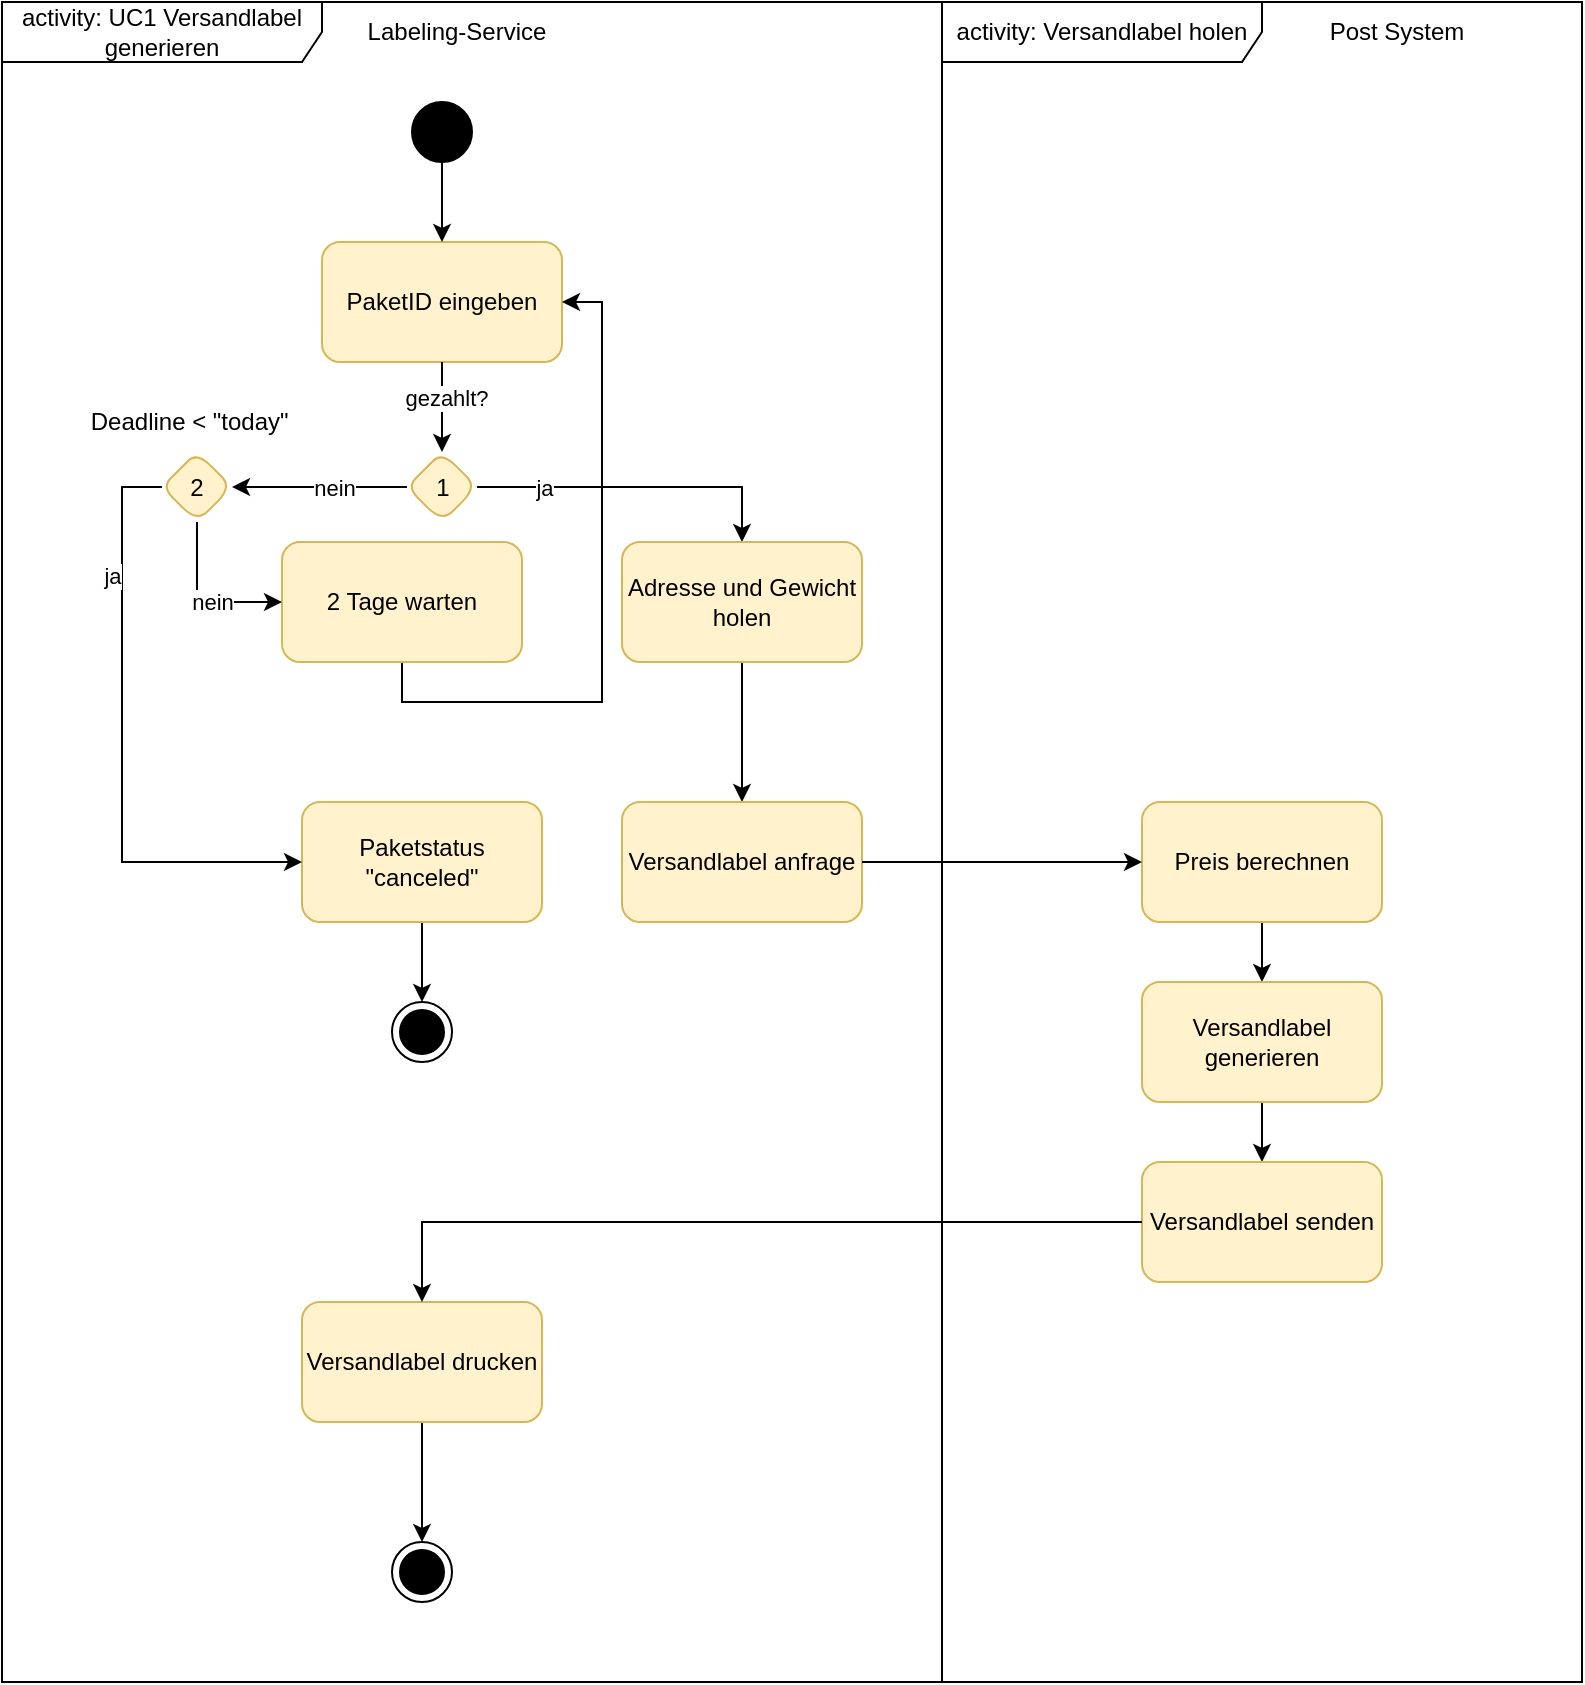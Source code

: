 <mxfile version="22.1.11" type="github">
  <diagram name="Seite-1" id="18Wy0e9a14y2iKfFiZvs">
    <mxGraphModel dx="1434" dy="754" grid="1" gridSize="10" guides="1" tooltips="1" connect="1" arrows="1" fold="1" page="1" pageScale="1" pageWidth="827" pageHeight="1169" math="0" shadow="0">
      <root>
        <mxCell id="0" />
        <mxCell id="1" parent="0" />
        <mxCell id="7-9NOZU4NKzgfEW0f55U-1" value="activity: UC1 Versandlabel generieren" style="shape=umlFrame;whiteSpace=wrap;html=1;pointerEvents=0;recursiveResize=0;container=1;collapsible=0;width=160;" parent="1" vertex="1">
          <mxGeometry x="90" y="50" width="470" height="840" as="geometry" />
        </mxCell>
        <mxCell id="7-9NOZU4NKzgfEW0f55U-20" value="" style="edgeStyle=orthogonalEdgeStyle;rounded=0;orthogonalLoop=1;jettySize=auto;html=1;entryX=0.5;entryY=0;entryDx=0;entryDy=0;" parent="7-9NOZU4NKzgfEW0f55U-1" source="7-9NOZU4NKzgfEW0f55U-2" target="7-9NOZU4NKzgfEW0f55U-8" edge="1">
          <mxGeometry relative="1" as="geometry">
            <mxPoint x="300" y="315" as="targetPoint" />
          </mxGeometry>
        </mxCell>
        <mxCell id="AlCIt3RjvGgdDV8iWQWg-56" value="ja" style="edgeLabel;html=1;align=center;verticalAlign=middle;resizable=0;points=[];" parent="7-9NOZU4NKzgfEW0f55U-20" vertex="1" connectable="0">
          <mxGeometry x="-0.635" relative="1" as="geometry">
            <mxPoint x="4" as="offset" />
          </mxGeometry>
        </mxCell>
        <mxCell id="8ZjAo5hcSu2O5ueR2Of1-4" value="PaketID eingeben" style="rounded=1;whiteSpace=wrap;html=1;fillColor=#fff2cc;strokeColor=#d6b656;" parent="7-9NOZU4NKzgfEW0f55U-1" vertex="1">
          <mxGeometry x="160" y="120" width="120" height="60" as="geometry" />
        </mxCell>
        <mxCell id="7-9NOZU4NKzgfEW0f55U-12" value="Deadline &amp;lt; &quot;today&quot;&amp;nbsp;" style="text;html=1;align=center;verticalAlign=middle;resizable=0;points=[];autosize=1;strokeColor=none;fillColor=none;" parent="7-9NOZU4NKzgfEW0f55U-1" vertex="1">
          <mxGeometry x="30" y="195" width="130" height="30" as="geometry" />
        </mxCell>
        <mxCell id="8ZjAo5hcSu2O5ueR2Of1-1" value="" style="ellipse;whiteSpace=wrap;html=1;fillColor=strokeColor;" parent="7-9NOZU4NKzgfEW0f55U-1" vertex="1">
          <mxGeometry x="205" y="50" width="30" height="30" as="geometry" />
        </mxCell>
        <mxCell id="8ZjAo5hcSu2O5ueR2Of1-5" value="" style="edgeStyle=orthogonalEdgeStyle;rounded=0;orthogonalLoop=1;jettySize=auto;html=1;" parent="7-9NOZU4NKzgfEW0f55U-1" source="8ZjAo5hcSu2O5ueR2Of1-1" target="8ZjAo5hcSu2O5ueR2Of1-4" edge="1">
          <mxGeometry relative="1" as="geometry" />
        </mxCell>
        <mxCell id="8ZjAo5hcSu2O5ueR2Of1-19" value="a" style="ellipse;html=1;shape=endState;fillColor=strokeColor;" parent="7-9NOZU4NKzgfEW0f55U-1" vertex="1">
          <mxGeometry x="195" y="770" width="30" height="30" as="geometry" />
        </mxCell>
        <mxCell id="LzYQnAHAJJttTvS5hAQ9-3" value="" style="edgeStyle=orthogonalEdgeStyle;rounded=0;orthogonalLoop=1;jettySize=auto;html=1;" edge="1" parent="7-9NOZU4NKzgfEW0f55U-1" source="7-9NOZU4NKzgfEW0f55U-22" target="LzYQnAHAJJttTvS5hAQ9-1">
          <mxGeometry relative="1" as="geometry" />
        </mxCell>
        <mxCell id="7-9NOZU4NKzgfEW0f55U-22" value="Paketstatus &quot;canceled&quot;" style="whiteSpace=wrap;html=1;fillColor=#fff2cc;strokeColor=#d6b656;rounded=1;" parent="7-9NOZU4NKzgfEW0f55U-1" vertex="1">
          <mxGeometry x="150" y="400" width="120" height="60" as="geometry" />
        </mxCell>
        <mxCell id="AlCIt3RjvGgdDV8iWQWg-78" style="edgeStyle=orthogonalEdgeStyle;rounded=0;orthogonalLoop=1;jettySize=auto;html=1;exitX=0.5;exitY=1;exitDx=0;exitDy=0;entryX=1;entryY=0.5;entryDx=0;entryDy=0;" parent="7-9NOZU4NKzgfEW0f55U-1" source="7-9NOZU4NKzgfEW0f55U-26" target="8ZjAo5hcSu2O5ueR2Of1-4" edge="1">
          <mxGeometry relative="1" as="geometry">
            <mxPoint x="200" y="370" as="targetPoint" />
          </mxGeometry>
        </mxCell>
        <mxCell id="7-9NOZU4NKzgfEW0f55U-26" value="2 Tage warten" style="whiteSpace=wrap;html=1;fillColor=#fff2cc;strokeColor=#d6b656;rounded=1;" parent="7-9NOZU4NKzgfEW0f55U-1" vertex="1">
          <mxGeometry x="140" y="270" width="120" height="60" as="geometry" />
        </mxCell>
        <mxCell id="AlCIt3RjvGgdDV8iWQWg-74" value="" style="edgeStyle=orthogonalEdgeStyle;rounded=0;orthogonalLoop=1;jettySize=auto;html=1;exitX=0.5;exitY=1;exitDx=0;exitDy=0;entryX=0;entryY=0.5;entryDx=0;entryDy=0;" parent="7-9NOZU4NKzgfEW0f55U-1" source="7-9NOZU4NKzgfEW0f55U-28" target="7-9NOZU4NKzgfEW0f55U-26" edge="1">
          <mxGeometry relative="1" as="geometry">
            <Array as="points">
              <mxPoint x="98" y="300" />
            </Array>
          </mxGeometry>
        </mxCell>
        <mxCell id="AlCIt3RjvGgdDV8iWQWg-75" value="nein" style="edgeLabel;html=1;align=center;verticalAlign=middle;resizable=0;points=[];" parent="AlCIt3RjvGgdDV8iWQWg-74" vertex="1" connectable="0">
          <mxGeometry x="0.15" relative="1" as="geometry">
            <mxPoint as="offset" />
          </mxGeometry>
        </mxCell>
        <mxCell id="AlCIt3RjvGgdDV8iWQWg-80" style="edgeStyle=orthogonalEdgeStyle;rounded=0;orthogonalLoop=1;jettySize=auto;html=1;exitX=0;exitY=0.5;exitDx=0;exitDy=0;entryX=0;entryY=0.5;entryDx=0;entryDy=0;" parent="7-9NOZU4NKzgfEW0f55U-1" source="7-9NOZU4NKzgfEW0f55U-28" target="7-9NOZU4NKzgfEW0f55U-22" edge="1">
          <mxGeometry relative="1" as="geometry" />
        </mxCell>
        <mxCell id="AlCIt3RjvGgdDV8iWQWg-81" value="ja" style="edgeLabel;html=1;align=center;verticalAlign=middle;resizable=0;points=[];" parent="AlCIt3RjvGgdDV8iWQWg-80" vertex="1" connectable="0">
          <mxGeometry x="-0.569" y="-5" relative="1" as="geometry">
            <mxPoint as="offset" />
          </mxGeometry>
        </mxCell>
        <mxCell id="7-9NOZU4NKzgfEW0f55U-28" value="2" style="rhombus;whiteSpace=wrap;html=1;fillColor=#fff2cc;strokeColor=#d6b656;rounded=1;" parent="7-9NOZU4NKzgfEW0f55U-1" vertex="1">
          <mxGeometry x="80" y="225" width="35" height="35" as="geometry" />
        </mxCell>
        <mxCell id="AlCIt3RjvGgdDV8iWQWg-1" value="Labeling-Service" style="text;html=1;strokeColor=none;fillColor=none;align=center;verticalAlign=middle;whiteSpace=wrap;rounded=0;" parent="7-9NOZU4NKzgfEW0f55U-1" vertex="1">
          <mxGeometry x="165" width="125" height="30" as="geometry" />
        </mxCell>
        <mxCell id="AlCIt3RjvGgdDV8iWQWg-65" style="edgeStyle=orthogonalEdgeStyle;rounded=0;orthogonalLoop=1;jettySize=auto;html=1;exitX=0.5;exitY=1;exitDx=0;exitDy=0;entryX=0.5;entryY=0;entryDx=0;entryDy=0;" parent="7-9NOZU4NKzgfEW0f55U-1" source="7-9NOZU4NKzgfEW0f55U-8" target="AlCIt3RjvGgdDV8iWQWg-62" edge="1">
          <mxGeometry relative="1" as="geometry" />
        </mxCell>
        <mxCell id="7-9NOZU4NKzgfEW0f55U-8" value="Adresse und Gewicht holen" style="whiteSpace=wrap;html=1;fillColor=#fff2cc;strokeColor=#d6b656;rounded=1;" parent="7-9NOZU4NKzgfEW0f55U-1" vertex="1">
          <mxGeometry x="310" y="270" width="120" height="60" as="geometry" />
        </mxCell>
        <mxCell id="AlCIt3RjvGgdDV8iWQWg-53" value="" style="edgeStyle=orthogonalEdgeStyle;rounded=0;orthogonalLoop=1;jettySize=auto;html=1;" parent="7-9NOZU4NKzgfEW0f55U-1" source="8ZjAo5hcSu2O5ueR2Of1-4" target="7-9NOZU4NKzgfEW0f55U-2" edge="1">
          <mxGeometry relative="1" as="geometry">
            <mxPoint x="330" y="230" as="sourcePoint" />
            <mxPoint x="330" y="348" as="targetPoint" />
          </mxGeometry>
        </mxCell>
        <mxCell id="AlCIt3RjvGgdDV8iWQWg-60" value="gezahlt?" style="edgeLabel;html=1;align=center;verticalAlign=middle;resizable=0;points=[];" parent="AlCIt3RjvGgdDV8iWQWg-53" vertex="1" connectable="0">
          <mxGeometry x="-0.191" y="2" relative="1" as="geometry">
            <mxPoint as="offset" />
          </mxGeometry>
        </mxCell>
        <mxCell id="7-9NOZU4NKzgfEW0f55U-2" value="1" style="rhombus;whiteSpace=wrap;html=1;fillColor=#fff2cc;strokeColor=#d6b656;rounded=1;" parent="7-9NOZU4NKzgfEW0f55U-1" vertex="1">
          <mxGeometry x="202.5" y="225" width="35" height="35" as="geometry" />
        </mxCell>
        <mxCell id="AlCIt3RjvGgdDV8iWQWg-57" value="" style="edgeStyle=orthogonalEdgeStyle;rounded=0;orthogonalLoop=1;jettySize=auto;html=1;entryX=1;entryY=0.5;entryDx=0;entryDy=0;exitX=0;exitY=0.5;exitDx=0;exitDy=0;" parent="7-9NOZU4NKzgfEW0f55U-1" source="7-9NOZU4NKzgfEW0f55U-2" target="7-9NOZU4NKzgfEW0f55U-28" edge="1">
          <mxGeometry relative="1" as="geometry">
            <mxPoint x="350" y="270" as="targetPoint" />
            <mxPoint x="248" y="253" as="sourcePoint" />
          </mxGeometry>
        </mxCell>
        <mxCell id="AlCIt3RjvGgdDV8iWQWg-61" value="nein" style="edgeLabel;html=1;align=center;verticalAlign=middle;resizable=0;points=[];" parent="AlCIt3RjvGgdDV8iWQWg-57" vertex="1" connectable="0">
          <mxGeometry x="-0.614" y="-1" relative="1" as="geometry">
            <mxPoint x="-20" y="1" as="offset" />
          </mxGeometry>
        </mxCell>
        <mxCell id="AlCIt3RjvGgdDV8iWQWg-59" style="edgeStyle=orthogonalEdgeStyle;rounded=0;orthogonalLoop=1;jettySize=auto;html=1;exitX=0.5;exitY=1;exitDx=0;exitDy=0;" parent="7-9NOZU4NKzgfEW0f55U-1" edge="1">
          <mxGeometry relative="1" as="geometry">
            <mxPoint x="190" y="210" as="sourcePoint" />
            <mxPoint x="190" y="210" as="targetPoint" />
          </mxGeometry>
        </mxCell>
        <mxCell id="AlCIt3RjvGgdDV8iWQWg-62" value="Versandlabel anfrage" style="whiteSpace=wrap;html=1;fillColor=#fff2cc;strokeColor=#d6b656;rounded=1;" parent="7-9NOZU4NKzgfEW0f55U-1" vertex="1">
          <mxGeometry x="310" y="400" width="120" height="60" as="geometry" />
        </mxCell>
        <mxCell id="AlCIt3RjvGgdDV8iWQWg-73" value="" style="edgeStyle=orthogonalEdgeStyle;rounded=0;orthogonalLoop=1;jettySize=auto;html=1;" parent="7-9NOZU4NKzgfEW0f55U-1" source="AlCIt3RjvGgdDV8iWQWg-71" target="8ZjAo5hcSu2O5ueR2Of1-19" edge="1">
          <mxGeometry relative="1" as="geometry" />
        </mxCell>
        <mxCell id="AlCIt3RjvGgdDV8iWQWg-71" value="Versandlabel drucken" style="whiteSpace=wrap;html=1;fillColor=#fff2cc;strokeColor=#d6b656;rounded=1;" parent="7-9NOZU4NKzgfEW0f55U-1" vertex="1">
          <mxGeometry x="150" y="650" width="120" height="60" as="geometry" />
        </mxCell>
        <mxCell id="LzYQnAHAJJttTvS5hAQ9-1" value="a" style="ellipse;html=1;shape=endState;fillColor=strokeColor;" vertex="1" parent="7-9NOZU4NKzgfEW0f55U-1">
          <mxGeometry x="195" y="500" width="30" height="30" as="geometry" />
        </mxCell>
        <mxCell id="AlCIt3RjvGgdDV8iWQWg-2" value="activity: Versandlabel holen" style="shape=umlFrame;whiteSpace=wrap;html=1;pointerEvents=0;recursiveResize=0;container=1;collapsible=0;width=160;" parent="1" vertex="1">
          <mxGeometry x="560" y="50" width="320" height="840" as="geometry" />
        </mxCell>
        <mxCell id="AlCIt3RjvGgdDV8iWQWg-31" value="Post System" style="text;html=1;strokeColor=none;fillColor=none;align=center;verticalAlign=middle;whiteSpace=wrap;rounded=0;" parent="AlCIt3RjvGgdDV8iWQWg-2" vertex="1">
          <mxGeometry x="165" width="125" height="30" as="geometry" />
        </mxCell>
        <mxCell id="AlCIt3RjvGgdDV8iWQWg-68" value="" style="edgeStyle=orthogonalEdgeStyle;rounded=0;orthogonalLoop=1;jettySize=auto;html=1;" parent="AlCIt3RjvGgdDV8iWQWg-2" source="7-9NOZU4NKzgfEW0f55U-4" target="AlCIt3RjvGgdDV8iWQWg-67" edge="1">
          <mxGeometry relative="1" as="geometry" />
        </mxCell>
        <mxCell id="7-9NOZU4NKzgfEW0f55U-4" value="Preis berechnen" style="whiteSpace=wrap;html=1;fillColor=#fff2cc;strokeColor=#d6b656;rounded=1;" parent="AlCIt3RjvGgdDV8iWQWg-2" vertex="1">
          <mxGeometry x="100" y="400" width="120" height="60" as="geometry" />
        </mxCell>
        <mxCell id="AlCIt3RjvGgdDV8iWQWg-70" value="" style="edgeStyle=orthogonalEdgeStyle;rounded=0;orthogonalLoop=1;jettySize=auto;html=1;" parent="AlCIt3RjvGgdDV8iWQWg-2" source="AlCIt3RjvGgdDV8iWQWg-67" target="AlCIt3RjvGgdDV8iWQWg-69" edge="1">
          <mxGeometry relative="1" as="geometry" />
        </mxCell>
        <mxCell id="AlCIt3RjvGgdDV8iWQWg-67" value="Versandlabel generieren" style="whiteSpace=wrap;html=1;fillColor=#fff2cc;strokeColor=#d6b656;rounded=1;" parent="AlCIt3RjvGgdDV8iWQWg-2" vertex="1">
          <mxGeometry x="100" y="490" width="120" height="60" as="geometry" />
        </mxCell>
        <mxCell id="AlCIt3RjvGgdDV8iWQWg-69" value="Versandlabel senden" style="whiteSpace=wrap;html=1;fillColor=#fff2cc;strokeColor=#d6b656;rounded=1;" parent="AlCIt3RjvGgdDV8iWQWg-2" vertex="1">
          <mxGeometry x="100" y="580" width="120" height="60" as="geometry" />
        </mxCell>
        <mxCell id="AlCIt3RjvGgdDV8iWQWg-66" style="edgeStyle=orthogonalEdgeStyle;rounded=0;orthogonalLoop=1;jettySize=auto;html=1;exitX=1;exitY=0.5;exitDx=0;exitDy=0;entryX=0;entryY=0.5;entryDx=0;entryDy=0;" parent="1" source="AlCIt3RjvGgdDV8iWQWg-62" target="7-9NOZU4NKzgfEW0f55U-4" edge="1">
          <mxGeometry relative="1" as="geometry" />
        </mxCell>
        <mxCell id="AlCIt3RjvGgdDV8iWQWg-72" value="" style="edgeStyle=orthogonalEdgeStyle;rounded=0;orthogonalLoop=1;jettySize=auto;html=1;" parent="1" source="AlCIt3RjvGgdDV8iWQWg-69" target="AlCIt3RjvGgdDV8iWQWg-71" edge="1">
          <mxGeometry relative="1" as="geometry" />
        </mxCell>
      </root>
    </mxGraphModel>
  </diagram>
</mxfile>
